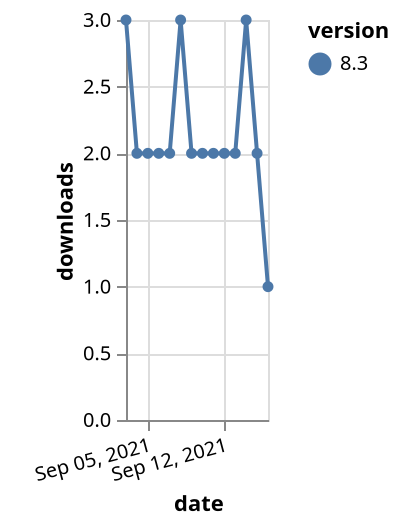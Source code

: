 {"$schema": "https://vega.github.io/schema/vega-lite/v5.json", "description": "A simple bar chart with embedded data.", "data": {"values": [{"date": "2021-09-03", "total": 2820, "delta": 3, "version": "8.3"}, {"date": "2021-09-04", "total": 2822, "delta": 2, "version": "8.3"}, {"date": "2021-09-05", "total": 2824, "delta": 2, "version": "8.3"}, {"date": "2021-09-06", "total": 2826, "delta": 2, "version": "8.3"}, {"date": "2021-09-07", "total": 2828, "delta": 2, "version": "8.3"}, {"date": "2021-09-08", "total": 2831, "delta": 3, "version": "8.3"}, {"date": "2021-09-09", "total": 2833, "delta": 2, "version": "8.3"}, {"date": "2021-09-10", "total": 2835, "delta": 2, "version": "8.3"}, {"date": "2021-09-11", "total": 2837, "delta": 2, "version": "8.3"}, {"date": "2021-09-12", "total": 2839, "delta": 2, "version": "8.3"}, {"date": "2021-09-13", "total": 2841, "delta": 2, "version": "8.3"}, {"date": "2021-09-14", "total": 2844, "delta": 3, "version": "8.3"}, {"date": "2021-09-15", "total": 2846, "delta": 2, "version": "8.3"}, {"date": "2021-09-16", "total": 2847, "delta": 1, "version": "8.3"}]}, "width": "container", "mark": {"type": "line", "point": {"filled": true}}, "encoding": {"x": {"field": "date", "type": "temporal", "timeUnit": "yearmonthdate", "title": "date", "axis": {"labelAngle": -15}}, "y": {"field": "delta", "type": "quantitative", "title": "downloads"}, "color": {"field": "version", "type": "nominal"}, "tooltip": {"field": "delta"}}}